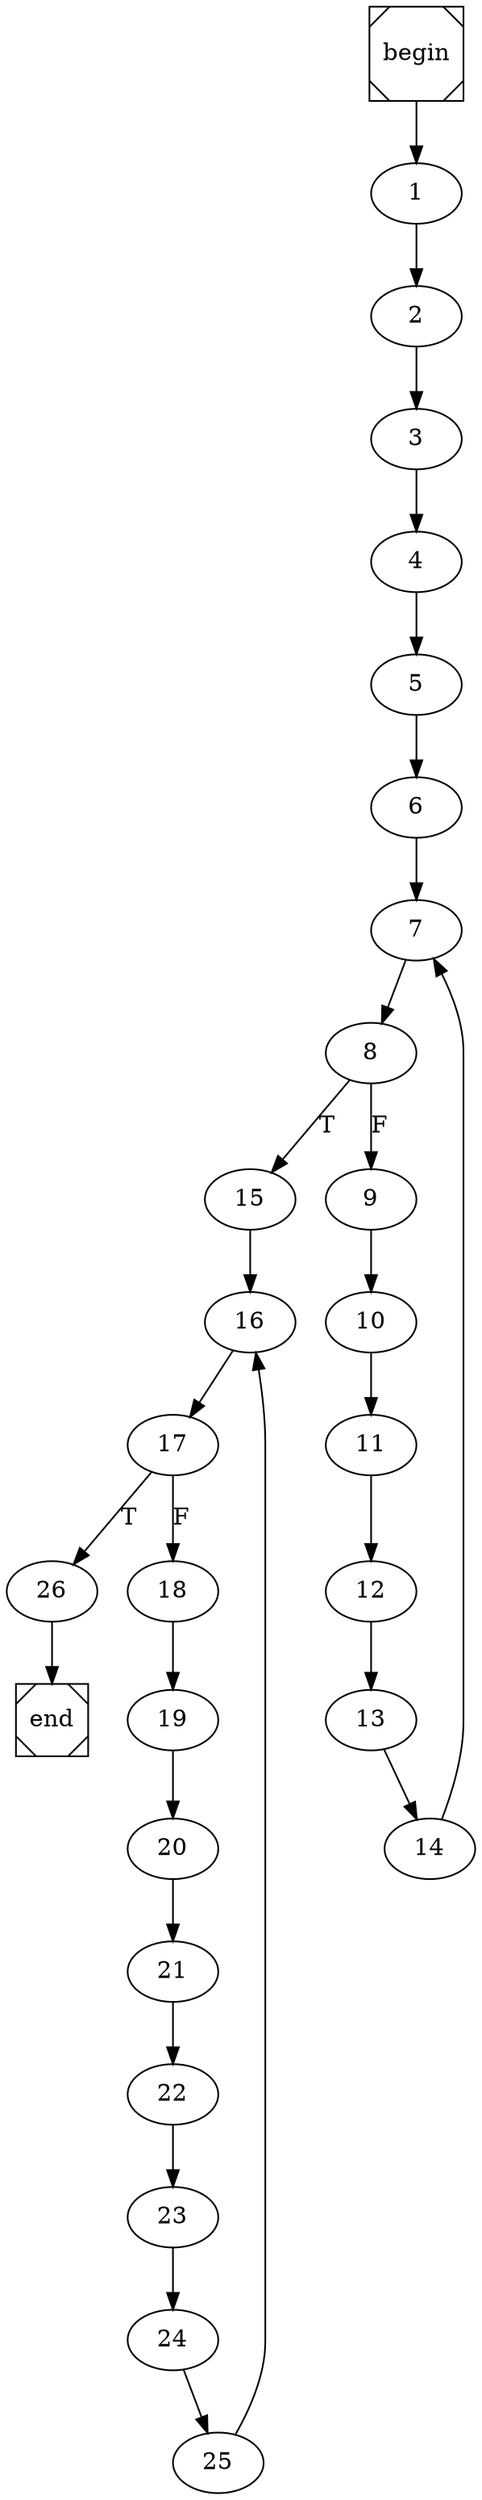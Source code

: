 digraph cfg {
	begin [shape=Msquare];
	end [shape=Msquare];
	begin -> 1;	1 -> 2;	2 -> 3;	3 -> 4;	4 -> 5;	5 -> 6;	6 -> 7;	7 -> 8;	8 -> 15[label=T];	8 -> 9[label=F];	9 -> 10;	10 -> 11;	11 -> 12;	12 -> 13;	13 -> 14;	14 -> 7;	15 -> 16;	16 -> 17;	17 -> 26[label=T];	17 -> 18[label=F];	18 -> 19;	19 -> 20;	20 -> 21;	21 -> 22;	22 -> 23;	23 -> 24;	24 -> 25;	25 -> 16;	26 -> end;}
